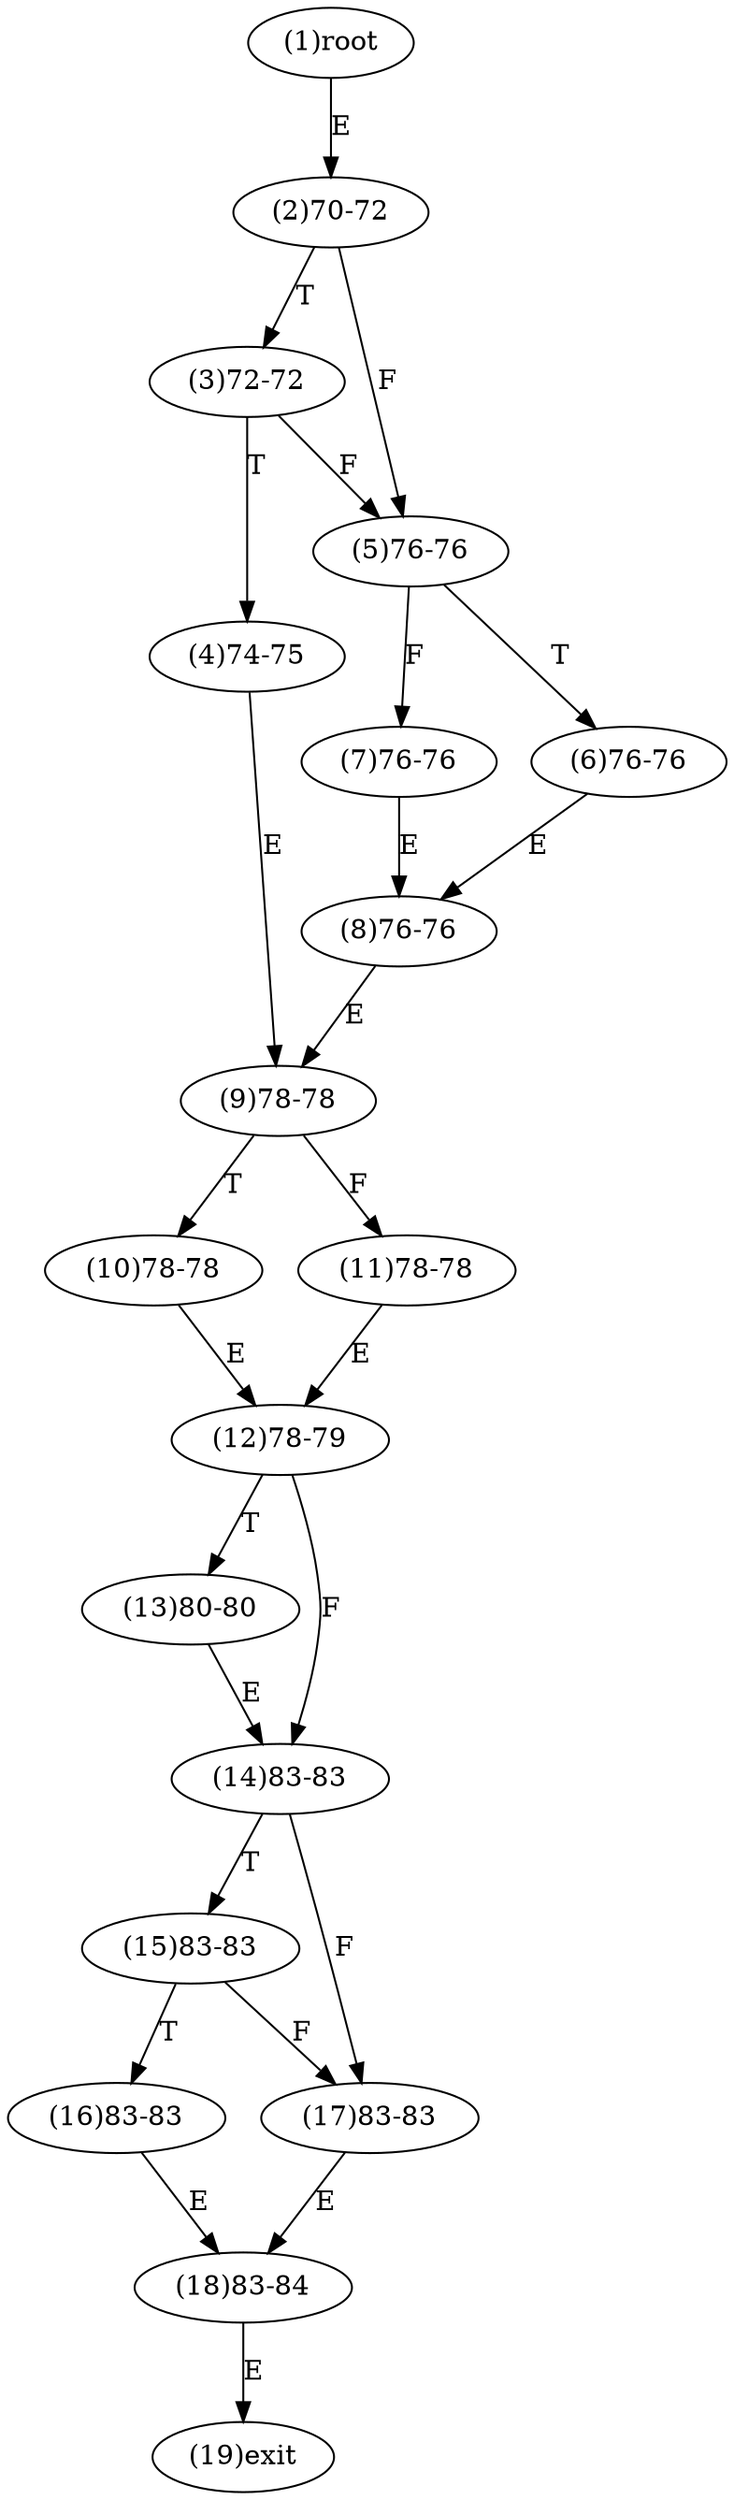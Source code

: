 digraph "" { 
1[ label="(1)root"];
2[ label="(2)70-72"];
3[ label="(3)72-72"];
4[ label="(4)74-75"];
5[ label="(5)76-76"];
6[ label="(6)76-76"];
7[ label="(7)76-76"];
8[ label="(8)76-76"];
9[ label="(9)78-78"];
10[ label="(10)78-78"];
11[ label="(11)78-78"];
12[ label="(12)78-79"];
13[ label="(13)80-80"];
14[ label="(14)83-83"];
15[ label="(15)83-83"];
17[ label="(17)83-83"];
16[ label="(16)83-83"];
19[ label="(19)exit"];
18[ label="(18)83-84"];
1->2[ label="E"];
2->5[ label="F"];
2->3[ label="T"];
3->5[ label="F"];
3->4[ label="T"];
4->9[ label="E"];
5->7[ label="F"];
5->6[ label="T"];
6->8[ label="E"];
7->8[ label="E"];
8->9[ label="E"];
9->11[ label="F"];
9->10[ label="T"];
10->12[ label="E"];
11->12[ label="E"];
12->14[ label="F"];
12->13[ label="T"];
13->14[ label="E"];
14->17[ label="F"];
14->15[ label="T"];
15->17[ label="F"];
15->16[ label="T"];
16->18[ label="E"];
17->18[ label="E"];
18->19[ label="E"];
}